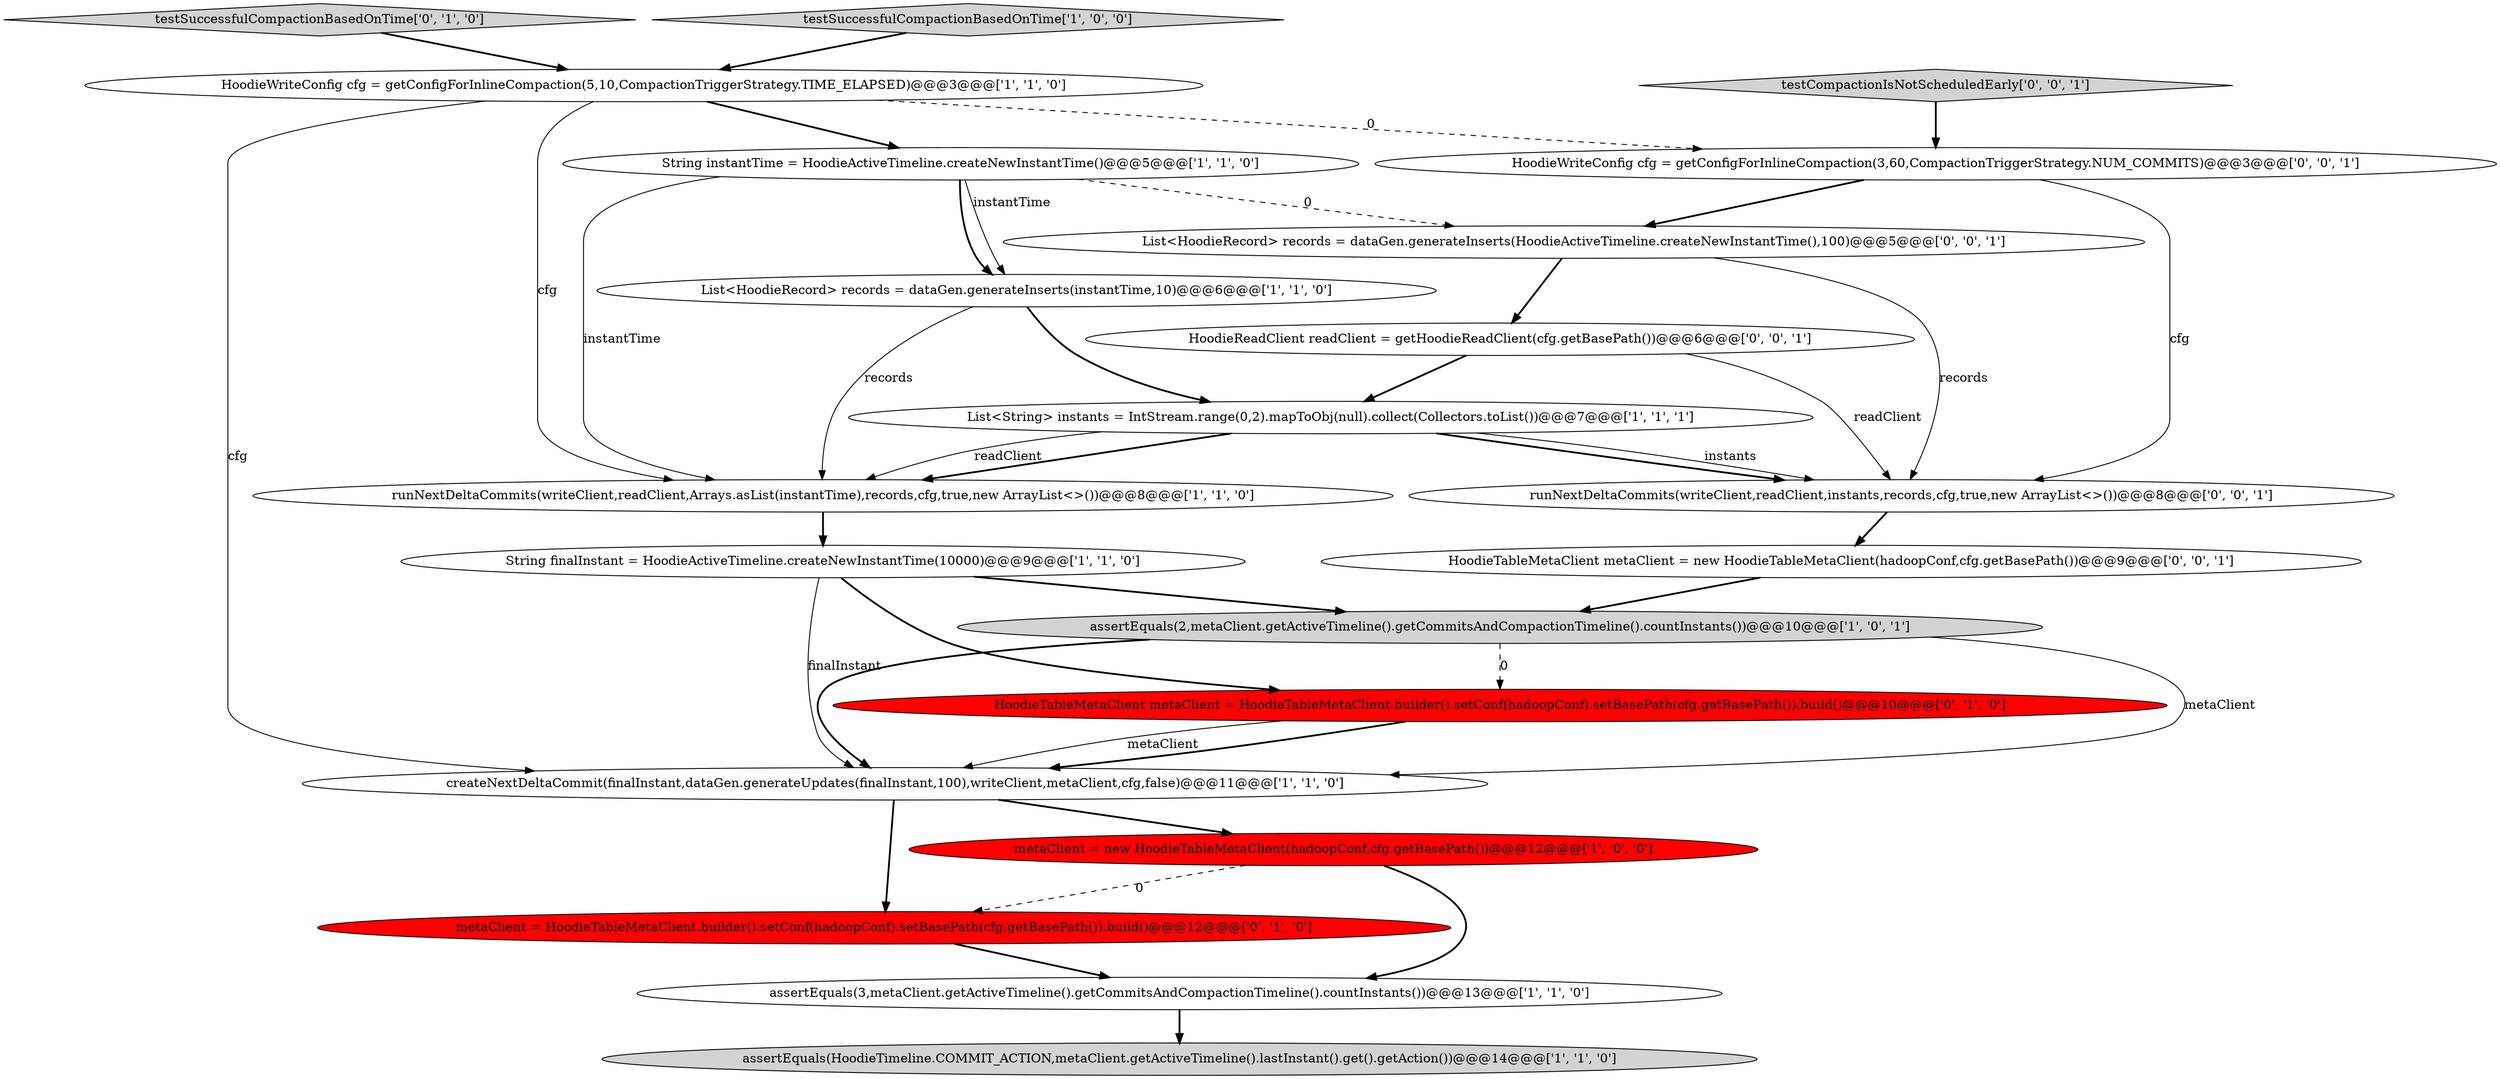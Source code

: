 digraph {
3 [style = filled, label = "runNextDeltaCommits(writeClient,readClient,Arrays.asList(instantTime),records,cfg,true,new ArrayList<>())@@@8@@@['1', '1', '0']", fillcolor = white, shape = ellipse image = "AAA0AAABBB1BBB"];
14 [style = filled, label = "HoodieTableMetaClient metaClient = HoodieTableMetaClient.builder().setConf(hadoopConf).setBasePath(cfg.getBasePath()).build()@@@10@@@['0', '1', '0']", fillcolor = red, shape = ellipse image = "AAA1AAABBB2BBB"];
7 [style = filled, label = "HoodieWriteConfig cfg = getConfigForInlineCompaction(5,10,CompactionTriggerStrategy.TIME_ELAPSED)@@@3@@@['1', '1', '0']", fillcolor = white, shape = ellipse image = "AAA0AAABBB1BBB"];
5 [style = filled, label = "List<String> instants = IntStream.range(0,2).mapToObj(null).collect(Collectors.toList())@@@7@@@['1', '1', '1']", fillcolor = white, shape = ellipse image = "AAA0AAABBB1BBB"];
13 [style = filled, label = "testSuccessfulCompactionBasedOnTime['0', '1', '0']", fillcolor = lightgray, shape = diamond image = "AAA0AAABBB2BBB"];
0 [style = filled, label = "String finalInstant = HoodieActiveTimeline.createNewInstantTime(10000)@@@9@@@['1', '1', '0']", fillcolor = white, shape = ellipse image = "AAA0AAABBB1BBB"];
4 [style = filled, label = "createNextDeltaCommit(finalInstant,dataGen.generateUpdates(finalInstant,100),writeClient,metaClient,cfg,false)@@@11@@@['1', '1', '0']", fillcolor = white, shape = ellipse image = "AAA0AAABBB1BBB"];
11 [style = filled, label = "assertEquals(HoodieTimeline.COMMIT_ACTION,metaClient.getActiveTimeline().lastInstant().get().getAction())@@@14@@@['1', '1', '0']", fillcolor = lightgray, shape = ellipse image = "AAA0AAABBB1BBB"];
6 [style = filled, label = "List<HoodieRecord> records = dataGen.generateInserts(instantTime,10)@@@6@@@['1', '1', '0']", fillcolor = white, shape = ellipse image = "AAA0AAABBB1BBB"];
8 [style = filled, label = "String instantTime = HoodieActiveTimeline.createNewInstantTime()@@@5@@@['1', '1', '0']", fillcolor = white, shape = ellipse image = "AAA0AAABBB1BBB"];
12 [style = filled, label = "metaClient = HoodieTableMetaClient.builder().setConf(hadoopConf).setBasePath(cfg.getBasePath()).build()@@@12@@@['0', '1', '0']", fillcolor = red, shape = ellipse image = "AAA1AAABBB2BBB"];
16 [style = filled, label = "HoodieWriteConfig cfg = getConfigForInlineCompaction(3,60,CompactionTriggerStrategy.NUM_COMMITS)@@@3@@@['0', '0', '1']", fillcolor = white, shape = ellipse image = "AAA0AAABBB3BBB"];
20 [style = filled, label = "HoodieReadClient readClient = getHoodieReadClient(cfg.getBasePath())@@@6@@@['0', '0', '1']", fillcolor = white, shape = ellipse image = "AAA0AAABBB3BBB"];
17 [style = filled, label = "runNextDeltaCommits(writeClient,readClient,instants,records,cfg,true,new ArrayList<>())@@@8@@@['0', '0', '1']", fillcolor = white, shape = ellipse image = "AAA0AAABBB3BBB"];
1 [style = filled, label = "assertEquals(3,metaClient.getActiveTimeline().getCommitsAndCompactionTimeline().countInstants())@@@13@@@['1', '1', '0']", fillcolor = white, shape = ellipse image = "AAA0AAABBB1BBB"];
18 [style = filled, label = "HoodieTableMetaClient metaClient = new HoodieTableMetaClient(hadoopConf,cfg.getBasePath())@@@9@@@['0', '0', '1']", fillcolor = white, shape = ellipse image = "AAA0AAABBB3BBB"];
2 [style = filled, label = "assertEquals(2,metaClient.getActiveTimeline().getCommitsAndCompactionTimeline().countInstants())@@@10@@@['1', '0', '1']", fillcolor = lightgray, shape = ellipse image = "AAA0AAABBB1BBB"];
15 [style = filled, label = "List<HoodieRecord> records = dataGen.generateInserts(HoodieActiveTimeline.createNewInstantTime(),100)@@@5@@@['0', '0', '1']", fillcolor = white, shape = ellipse image = "AAA0AAABBB3BBB"];
19 [style = filled, label = "testCompactionIsNotScheduledEarly['0', '0', '1']", fillcolor = lightgray, shape = diamond image = "AAA0AAABBB3BBB"];
9 [style = filled, label = "metaClient = new HoodieTableMetaClient(hadoopConf,cfg.getBasePath())@@@12@@@['1', '0', '0']", fillcolor = red, shape = ellipse image = "AAA1AAABBB1BBB"];
10 [style = filled, label = "testSuccessfulCompactionBasedOnTime['1', '0', '0']", fillcolor = lightgray, shape = diamond image = "AAA0AAABBB1BBB"];
5->3 [style = bold, label=""];
4->9 [style = bold, label=""];
16->15 [style = bold, label=""];
7->3 [style = solid, label="cfg"];
7->16 [style = dashed, label="0"];
8->6 [style = solid, label="instantTime"];
8->15 [style = dashed, label="0"];
0->2 [style = bold, label=""];
8->6 [style = bold, label=""];
20->17 [style = solid, label="readClient"];
18->2 [style = bold, label=""];
7->8 [style = bold, label=""];
12->1 [style = bold, label=""];
2->4 [style = bold, label=""];
10->7 [style = bold, label=""];
5->17 [style = bold, label=""];
14->4 [style = solid, label="metaClient"];
3->0 [style = bold, label=""];
1->11 [style = bold, label=""];
20->5 [style = bold, label=""];
19->16 [style = bold, label=""];
6->5 [style = bold, label=""];
0->4 [style = solid, label="finalInstant"];
0->14 [style = bold, label=""];
7->4 [style = solid, label="cfg"];
2->14 [style = dashed, label="0"];
13->7 [style = bold, label=""];
15->20 [style = bold, label=""];
5->17 [style = solid, label="instants"];
5->3 [style = solid, label="readClient"];
8->3 [style = solid, label="instantTime"];
15->17 [style = solid, label="records"];
16->17 [style = solid, label="cfg"];
4->12 [style = bold, label=""];
6->3 [style = solid, label="records"];
9->12 [style = dashed, label="0"];
9->1 [style = bold, label=""];
2->4 [style = solid, label="metaClient"];
17->18 [style = bold, label=""];
14->4 [style = bold, label=""];
}
